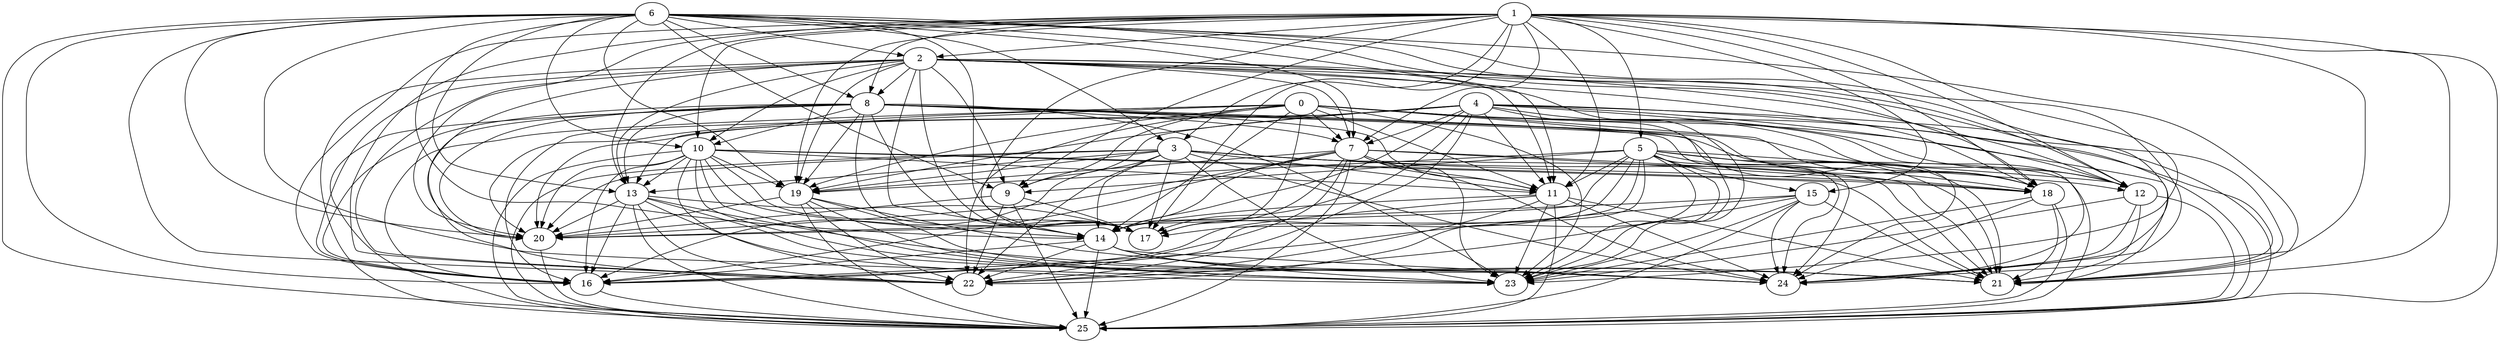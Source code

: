 digraph {
    0 -> 7;
    0 -> 9;
    0 -> 11;
    0 -> 12;
    0 -> 13;
    0 -> 14;
    0 -> 16;
    0 -> 17;
    0 -> 18;
    0 -> 19;
    0 -> 20;
    0 -> 21;
    0 -> 22;
    0 -> 23;
    0 -> 24;
    0 -> 25;
    1 -> 2;
    1 -> 3;
    1 -> 5;
    1 -> 7;
    1 -> 8;
    1 -> 9;
    1 -> 10;
    1 -> 11;
    1 -> 12;
    1 -> 13;
    1 -> 14;
    1 -> 15;
    1 -> 16;
    1 -> 17;
    1 -> 18;
    1 -> 19;
    1 -> 20;
    1 -> 21;
    1 -> 22;
    1 -> 23;
    1 -> 24;
    1 -> 25;
    2 -> 7;
    2 -> 8;
    2 -> 9;
    2 -> 10;
    2 -> 11;
    2 -> 12;
    2 -> 13;
    2 -> 14;
    2 -> 16;
    2 -> 17;
    2 -> 18;
    2 -> 19;
    2 -> 20;
    2 -> 21;
    2 -> 22;
    2 -> 23;
    2 -> 24;
    2 -> 25;
    3 -> 11;
    3 -> 12;
    3 -> 13;
    3 -> 14;
    3 -> 16;
    3 -> 17;
    3 -> 18;
    3 -> 19;
    3 -> 20;
    3 -> 21;
    3 -> 22;
    3 -> 23;
    3 -> 24;
    3 -> 25;
    4 -> 7;
    4 -> 9;
    4 -> 11;
    4 -> 12;
    4 -> 14;
    4 -> 16;
    4 -> 17;
    4 -> 18;
    4 -> 19;
    4 -> 20;
    4 -> 21;
    4 -> 22;
    4 -> 23;
    4 -> 24;
    4 -> 25;
    5 -> 9;
    5 -> 11;
    5 -> 12;
    5 -> 14;
    5 -> 15;
    5 -> 16;
    5 -> 17;
    5 -> 18;
    5 -> 19;
    5 -> 20;
    5 -> 21;
    5 -> 22;
    5 -> 23;
    5 -> 24;
    5 -> 25;
    6 -> 2;
    6 -> 3;
    6 -> 7;
    6 -> 8;
    6 -> 9;
    6 -> 10;
    6 -> 11;
    6 -> 12;
    6 -> 13;
    6 -> 14;
    6 -> 16;
    6 -> 17;
    6 -> 18;
    6 -> 19;
    6 -> 20;
    6 -> 21;
    6 -> 22;
    6 -> 23;
    6 -> 24;
    6 -> 25;
    7 -> 11;
    7 -> 14;
    7 -> 16;
    7 -> 17;
    7 -> 18;
    7 -> 19;
    7 -> 20;
    7 -> 21;
    7 -> 22;
    7 -> 23;
    7 -> 24;
    7 -> 25;
    8 -> 7;
    8 -> 10;
    8 -> 11;
    8 -> 12;
    8 -> 13;
    8 -> 14;
    8 -> 16;
    8 -> 17;
    8 -> 18;
    8 -> 19;
    8 -> 20;
    8 -> 21;
    8 -> 22;
    8 -> 23;
    8 -> 24;
    8 -> 25;
    9 -> 17;
    9 -> 20;
    9 -> 22;
    9 -> 25;
    10 -> 11;
    10 -> 13;
    10 -> 14;
    10 -> 16;
    10 -> 17;
    10 -> 18;
    10 -> 19;
    10 -> 20;
    10 -> 21;
    10 -> 22;
    10 -> 23;
    10 -> 24;
    10 -> 25;
    11 -> 14;
    11 -> 16;
    11 -> 21;
    11 -> 22;
    11 -> 23;
    11 -> 24;
    11 -> 25;
    12 -> 21;
    12 -> 23;
    12 -> 24;
    12 -> 25;
    13 -> 16;
    13 -> 17;
    13 -> 20;
    13 -> 21;
    13 -> 22;
    13 -> 23;
    13 -> 24;
    13 -> 25;
    14 -> 16;
    14 -> 21;
    14 -> 22;
    14 -> 23;
    14 -> 24;
    14 -> 25;
    15 -> 16;
    15 -> 20;
    15 -> 21;
    15 -> 22;
    15 -> 23;
    15 -> 24;
    15 -> 25;
    16 -> 25;
    18 -> 21;
    18 -> 23;
    18 -> 24;
    18 -> 25;
    19 -> 20;
    19 -> 21;
    19 -> 22;
    19 -> 23;
    19 -> 24;
    19 -> 25;
    20 -> 25;
}